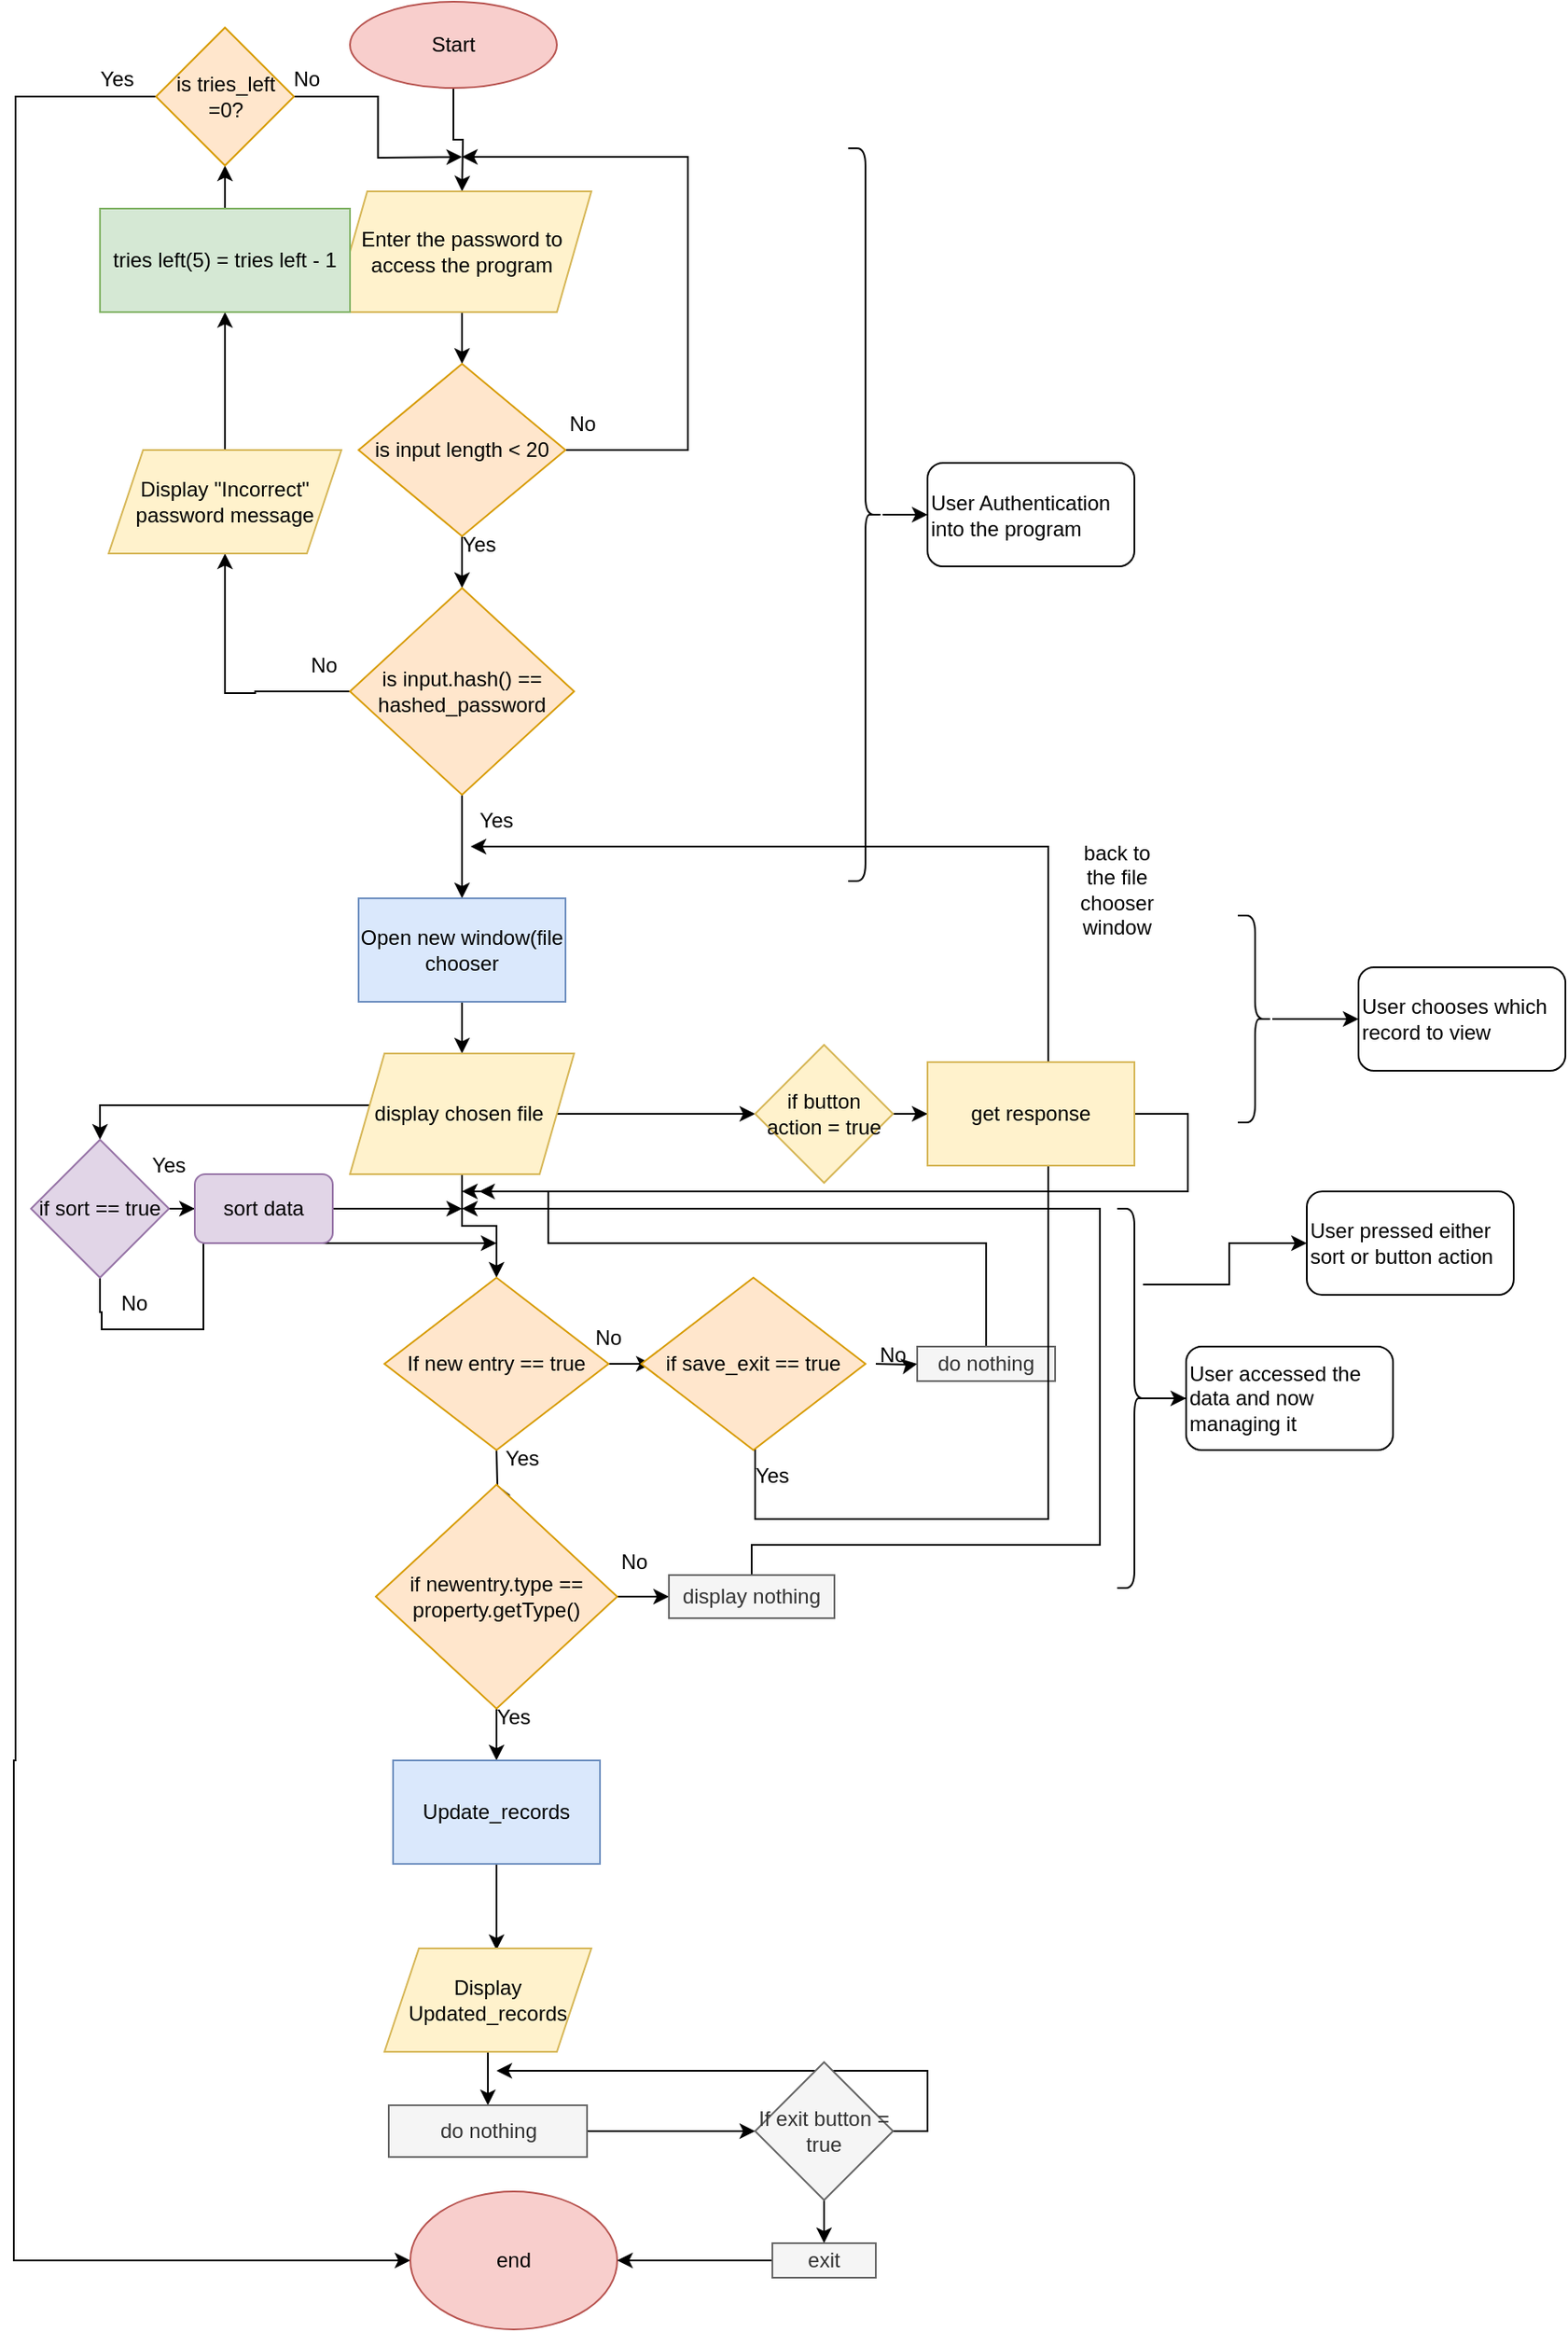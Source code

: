 <mxfile version="21.2.2" type="github">
  <diagram id="C5RBs43oDa-KdzZeNtuy" name="Page-1">
    <mxGraphModel dx="1540" dy="796" grid="1" gridSize="10" guides="1" tooltips="1" connect="1" arrows="1" fold="1" page="1" pageScale="1" pageWidth="827" pageHeight="1169" math="0" shadow="0">
      <root>
        <mxCell id="WIyWlLk6GJQsqaUBKTNV-0" />
        <mxCell id="WIyWlLk6GJQsqaUBKTNV-1" parent="WIyWlLk6GJQsqaUBKTNV-0" />
        <mxCell id="9QFBSpV16vY1unZkneRl-2" value="" style="edgeStyle=orthogonalEdgeStyle;rounded=0;orthogonalLoop=1;jettySize=auto;html=1;" edge="1" parent="WIyWlLk6GJQsqaUBKTNV-1" source="9QFBSpV16vY1unZkneRl-0">
          <mxGeometry relative="1" as="geometry">
            <mxPoint x="180" y="120" as="targetPoint" />
          </mxGeometry>
        </mxCell>
        <mxCell id="9QFBSpV16vY1unZkneRl-0" value="Start" style="ellipse;whiteSpace=wrap;html=1;fillColor=#f8cecc;strokeColor=#b85450;" vertex="1" parent="WIyWlLk6GJQsqaUBKTNV-1">
          <mxGeometry x="115" y="10" width="120" height="50" as="geometry" />
        </mxCell>
        <mxCell id="9QFBSpV16vY1unZkneRl-5" value="" style="edgeStyle=orthogonalEdgeStyle;rounded=0;orthogonalLoop=1;jettySize=auto;html=1;" edge="1" parent="WIyWlLk6GJQsqaUBKTNV-1" source="9QFBSpV16vY1unZkneRl-3" target="9QFBSpV16vY1unZkneRl-4">
          <mxGeometry relative="1" as="geometry" />
        </mxCell>
        <mxCell id="9QFBSpV16vY1unZkneRl-3" value="Enter the password to access the program" style="shape=parallelogram;perimeter=parallelogramPerimeter;whiteSpace=wrap;html=1;fixedSize=1;fillColor=#fff2cc;strokeColor=#d6b656;" vertex="1" parent="WIyWlLk6GJQsqaUBKTNV-1">
          <mxGeometry x="105" y="120" width="150" height="70" as="geometry" />
        </mxCell>
        <mxCell id="9QFBSpV16vY1unZkneRl-6" style="edgeStyle=orthogonalEdgeStyle;rounded=0;orthogonalLoop=1;jettySize=auto;html=1;" edge="1" parent="WIyWlLk6GJQsqaUBKTNV-1" source="9QFBSpV16vY1unZkneRl-4">
          <mxGeometry relative="1" as="geometry">
            <mxPoint x="180" y="100" as="targetPoint" />
            <Array as="points">
              <mxPoint x="311" y="270" />
            </Array>
          </mxGeometry>
        </mxCell>
        <mxCell id="9QFBSpV16vY1unZkneRl-7" style="edgeStyle=orthogonalEdgeStyle;rounded=0;orthogonalLoop=1;jettySize=auto;html=1;" edge="1" parent="WIyWlLk6GJQsqaUBKTNV-1" source="9QFBSpV16vY1unZkneRl-4">
          <mxGeometry relative="1" as="geometry">
            <mxPoint x="180" y="350" as="targetPoint" />
          </mxGeometry>
        </mxCell>
        <mxCell id="9QFBSpV16vY1unZkneRl-4" value="is input length &amp;lt; 20" style="rhombus;whiteSpace=wrap;html=1;fillColor=#ffe6cc;strokeColor=#d79b00;" vertex="1" parent="WIyWlLk6GJQsqaUBKTNV-1">
          <mxGeometry x="120" y="220" width="120" height="100" as="geometry" />
        </mxCell>
        <mxCell id="9QFBSpV16vY1unZkneRl-14" style="edgeStyle=orthogonalEdgeStyle;rounded=0;orthogonalLoop=1;jettySize=auto;html=1;entryX=0.5;entryY=1;entryDx=0;entryDy=0;" edge="1" parent="WIyWlLk6GJQsqaUBKTNV-1" source="9QFBSpV16vY1unZkneRl-8" target="9QFBSpV16vY1unZkneRl-10">
          <mxGeometry relative="1" as="geometry">
            <mxPoint x="10" y="410" as="targetPoint" />
            <Array as="points">
              <mxPoint x="60" y="410" />
              <mxPoint x="60" y="411" />
              <mxPoint x="43" y="411" />
            </Array>
          </mxGeometry>
        </mxCell>
        <mxCell id="9QFBSpV16vY1unZkneRl-30" style="edgeStyle=orthogonalEdgeStyle;rounded=0;orthogonalLoop=1;jettySize=auto;html=1;" edge="1" parent="WIyWlLk6GJQsqaUBKTNV-1" source="9QFBSpV16vY1unZkneRl-8">
          <mxGeometry relative="1" as="geometry">
            <mxPoint x="180" y="530" as="targetPoint" />
          </mxGeometry>
        </mxCell>
        <mxCell id="9QFBSpV16vY1unZkneRl-8" value="is input.hash() == hashed_password" style="rhombus;whiteSpace=wrap;html=1;fillColor=#ffe6cc;strokeColor=#d79b00;" vertex="1" parent="WIyWlLk6GJQsqaUBKTNV-1">
          <mxGeometry x="115" y="350" width="130" height="120" as="geometry" />
        </mxCell>
        <mxCell id="9QFBSpV16vY1unZkneRl-12" value="" style="edgeStyle=orthogonalEdgeStyle;rounded=0;orthogonalLoop=1;jettySize=auto;html=1;" edge="1" parent="WIyWlLk6GJQsqaUBKTNV-1" source="9QFBSpV16vY1unZkneRl-10" target="9QFBSpV16vY1unZkneRl-11">
          <mxGeometry relative="1" as="geometry" />
        </mxCell>
        <mxCell id="9QFBSpV16vY1unZkneRl-10" value="Display &quot;Incorrect&quot; password message" style="shape=parallelogram;perimeter=parallelogramPerimeter;whiteSpace=wrap;html=1;fixedSize=1;fillColor=#fff2cc;strokeColor=#d6b656;" vertex="1" parent="WIyWlLk6GJQsqaUBKTNV-1">
          <mxGeometry x="-25" y="270" width="135" height="60" as="geometry" />
        </mxCell>
        <mxCell id="9QFBSpV16vY1unZkneRl-16" value="" style="edgeStyle=orthogonalEdgeStyle;rounded=0;orthogonalLoop=1;jettySize=auto;html=1;" edge="1" parent="WIyWlLk6GJQsqaUBKTNV-1" source="9QFBSpV16vY1unZkneRl-11" target="9QFBSpV16vY1unZkneRl-15">
          <mxGeometry relative="1" as="geometry" />
        </mxCell>
        <mxCell id="9QFBSpV16vY1unZkneRl-11" value="tries left(5) = tries left - 1" style="whiteSpace=wrap;html=1;fillColor=#d5e8d4;strokeColor=#82b366;" vertex="1" parent="WIyWlLk6GJQsqaUBKTNV-1">
          <mxGeometry x="-30" y="130" width="145" height="60" as="geometry" />
        </mxCell>
        <mxCell id="9QFBSpV16vY1unZkneRl-17" style="edgeStyle=orthogonalEdgeStyle;rounded=0;orthogonalLoop=1;jettySize=auto;html=1;" edge="1" parent="WIyWlLk6GJQsqaUBKTNV-1" source="9QFBSpV16vY1unZkneRl-15">
          <mxGeometry relative="1" as="geometry">
            <mxPoint x="180" y="100" as="targetPoint" />
          </mxGeometry>
        </mxCell>
        <mxCell id="9QFBSpV16vY1unZkneRl-18" style="edgeStyle=orthogonalEdgeStyle;rounded=0;orthogonalLoop=1;jettySize=auto;html=1;entryX=0;entryY=0.5;entryDx=0;entryDy=0;" edge="1" parent="WIyWlLk6GJQsqaUBKTNV-1" source="9QFBSpV16vY1unZkneRl-15" target="9QFBSpV16vY1unZkneRl-19">
          <mxGeometry relative="1" as="geometry">
            <mxPoint x="-80" y="800" as="targetPoint" />
            <Array as="points">
              <mxPoint x="-79" y="65" />
              <mxPoint x="-79" y="1030" />
              <mxPoint x="-80" y="1030" />
              <mxPoint x="-80" y="1320" />
            </Array>
          </mxGeometry>
        </mxCell>
        <mxCell id="9QFBSpV16vY1unZkneRl-15" value="is tries_left =0?" style="rhombus;whiteSpace=wrap;html=1;fillColor=#ffe6cc;strokeColor=#d79b00;" vertex="1" parent="WIyWlLk6GJQsqaUBKTNV-1">
          <mxGeometry x="2.5" y="25" width="80" height="80" as="geometry" />
        </mxCell>
        <mxCell id="9QFBSpV16vY1unZkneRl-19" value="end" style="ellipse;whiteSpace=wrap;html=1;fillColor=#f8cecc;strokeColor=#b85450;" vertex="1" parent="WIyWlLk6GJQsqaUBKTNV-1">
          <mxGeometry x="150" y="1280" width="120" height="80" as="geometry" />
        </mxCell>
        <mxCell id="9QFBSpV16vY1unZkneRl-21" value="Yes" style="text;html=1;strokeColor=none;fillColor=none;align=center;verticalAlign=middle;whiteSpace=wrap;rounded=0;" vertex="1" parent="WIyWlLk6GJQsqaUBKTNV-1">
          <mxGeometry x="180" y="990" width="60" height="30" as="geometry" />
        </mxCell>
        <mxCell id="9QFBSpV16vY1unZkneRl-22" value="Yes" style="text;html=1;strokeColor=none;fillColor=none;align=center;verticalAlign=middle;whiteSpace=wrap;rounded=0;" vertex="1" parent="WIyWlLk6GJQsqaUBKTNV-1">
          <mxGeometry x="185" y="840" width="60" height="30" as="geometry" />
        </mxCell>
        <mxCell id="9QFBSpV16vY1unZkneRl-24" value="Yes" style="text;html=1;strokeColor=none;fillColor=none;align=center;verticalAlign=middle;whiteSpace=wrap;rounded=0;" vertex="1" parent="WIyWlLk6GJQsqaUBKTNV-1">
          <mxGeometry x="170" y="470" width="60" height="30" as="geometry" />
        </mxCell>
        <mxCell id="9QFBSpV16vY1unZkneRl-25" value="Yes" style="text;html=1;strokeColor=none;fillColor=none;align=center;verticalAlign=middle;whiteSpace=wrap;rounded=0;" vertex="1" parent="WIyWlLk6GJQsqaUBKTNV-1">
          <mxGeometry x="160" y="310" width="60" height="30" as="geometry" />
        </mxCell>
        <mxCell id="9QFBSpV16vY1unZkneRl-26" value="Yes" style="text;html=1;strokeColor=none;fillColor=none;align=center;verticalAlign=middle;whiteSpace=wrap;rounded=0;" vertex="1" parent="WIyWlLk6GJQsqaUBKTNV-1">
          <mxGeometry x="-50" y="40" width="60" height="30" as="geometry" />
        </mxCell>
        <mxCell id="9QFBSpV16vY1unZkneRl-31" value="No" style="text;html=1;strokeColor=none;fillColor=none;align=center;verticalAlign=middle;whiteSpace=wrap;rounded=0;" vertex="1" parent="WIyWlLk6GJQsqaUBKTNV-1">
          <mxGeometry x="235" y="770" width="60" height="30" as="geometry" />
        </mxCell>
        <mxCell id="9QFBSpV16vY1unZkneRl-32" value="No" style="text;html=1;strokeColor=none;fillColor=none;align=center;verticalAlign=middle;whiteSpace=wrap;rounded=0;" vertex="1" parent="WIyWlLk6GJQsqaUBKTNV-1">
          <mxGeometry x="60" y="40" width="60" height="30" as="geometry" />
        </mxCell>
        <mxCell id="9QFBSpV16vY1unZkneRl-33" value="No" style="text;html=1;strokeColor=none;fillColor=none;align=center;verticalAlign=middle;whiteSpace=wrap;rounded=0;" vertex="1" parent="WIyWlLk6GJQsqaUBKTNV-1">
          <mxGeometry x="220" y="240" width="60" height="30" as="geometry" />
        </mxCell>
        <mxCell id="9QFBSpV16vY1unZkneRl-34" value="No" style="text;html=1;strokeColor=none;fillColor=none;align=center;verticalAlign=middle;whiteSpace=wrap;rounded=0;" vertex="1" parent="WIyWlLk6GJQsqaUBKTNV-1">
          <mxGeometry x="70" y="380" width="60" height="30" as="geometry" />
        </mxCell>
        <mxCell id="9QFBSpV16vY1unZkneRl-37" value="" style="edgeStyle=orthogonalEdgeStyle;rounded=0;orthogonalLoop=1;jettySize=auto;html=1;" edge="1" parent="WIyWlLk6GJQsqaUBKTNV-1" source="9QFBSpV16vY1unZkneRl-35" target="9QFBSpV16vY1unZkneRl-36">
          <mxGeometry relative="1" as="geometry" />
        </mxCell>
        <mxCell id="9QFBSpV16vY1unZkneRl-35" value="" style="shape=curlyBracket;whiteSpace=wrap;html=1;rounded=1;flipH=1;labelPosition=right;verticalLabelPosition=middle;align=left;verticalAlign=middle;" vertex="1" parent="WIyWlLk6GJQsqaUBKTNV-1">
          <mxGeometry x="404" y="95" width="20" height="425" as="geometry" />
        </mxCell>
        <mxCell id="9QFBSpV16vY1unZkneRl-36" value="User Authentication into the program" style="whiteSpace=wrap;html=1;align=left;rounded=1;" vertex="1" parent="WIyWlLk6GJQsqaUBKTNV-1">
          <mxGeometry x="450" y="277.5" width="120" height="60" as="geometry" />
        </mxCell>
        <mxCell id="9QFBSpV16vY1unZkneRl-40" value="" style="edgeStyle=orthogonalEdgeStyle;rounded=0;orthogonalLoop=1;jettySize=auto;html=1;" edge="1" parent="WIyWlLk6GJQsqaUBKTNV-1" source="9QFBSpV16vY1unZkneRl-38" target="9QFBSpV16vY1unZkneRl-39">
          <mxGeometry relative="1" as="geometry" />
        </mxCell>
        <mxCell id="9QFBSpV16vY1unZkneRl-38" value="Open new window(file chooser" style="rounded=0;whiteSpace=wrap;html=1;fillColor=#dae8fc;strokeColor=#6c8ebf;" vertex="1" parent="WIyWlLk6GJQsqaUBKTNV-1">
          <mxGeometry x="120" y="530" width="120" height="60" as="geometry" />
        </mxCell>
        <mxCell id="9QFBSpV16vY1unZkneRl-48" value="" style="edgeStyle=orthogonalEdgeStyle;rounded=0;orthogonalLoop=1;jettySize=auto;html=1;" edge="1" parent="WIyWlLk6GJQsqaUBKTNV-1" source="9QFBSpV16vY1unZkneRl-39" target="9QFBSpV16vY1unZkneRl-47">
          <mxGeometry relative="1" as="geometry" />
        </mxCell>
        <mxCell id="9QFBSpV16vY1unZkneRl-101" style="edgeStyle=orthogonalEdgeStyle;rounded=0;orthogonalLoop=1;jettySize=auto;html=1;" edge="1" parent="WIyWlLk6GJQsqaUBKTNV-1" source="9QFBSpV16vY1unZkneRl-39" target="9QFBSpV16vY1unZkneRl-102">
          <mxGeometry relative="1" as="geometry">
            <mxPoint x="10" y="680" as="targetPoint" />
            <Array as="points">
              <mxPoint x="-30" y="650" />
            </Array>
          </mxGeometry>
        </mxCell>
        <mxCell id="9QFBSpV16vY1unZkneRl-114" value="" style="edgeStyle=orthogonalEdgeStyle;rounded=0;orthogonalLoop=1;jettySize=auto;html=1;" edge="1" parent="WIyWlLk6GJQsqaUBKTNV-1" source="9QFBSpV16vY1unZkneRl-39" target="9QFBSpV16vY1unZkneRl-113">
          <mxGeometry relative="1" as="geometry" />
        </mxCell>
        <mxCell id="9QFBSpV16vY1unZkneRl-39" value="display chosen file&amp;nbsp;&lt;br&gt;" style="shape=parallelogram;perimeter=parallelogramPerimeter;whiteSpace=wrap;html=1;fixedSize=1;fillColor=#fff2cc;strokeColor=#d6b656;" vertex="1" parent="WIyWlLk6GJQsqaUBKTNV-1">
          <mxGeometry x="115" y="620" width="130" height="70" as="geometry" />
        </mxCell>
        <mxCell id="9QFBSpV16vY1unZkneRl-43" value="" style="edgeStyle=orthogonalEdgeStyle;rounded=0;orthogonalLoop=1;jettySize=auto;html=1;" edge="1" parent="WIyWlLk6GJQsqaUBKTNV-1" source="9QFBSpV16vY1unZkneRl-41" target="9QFBSpV16vY1unZkneRl-42">
          <mxGeometry relative="1" as="geometry" />
        </mxCell>
        <mxCell id="9QFBSpV16vY1unZkneRl-41" value="" style="shape=curlyBracket;whiteSpace=wrap;html=1;rounded=1;flipH=1;labelPosition=right;verticalLabelPosition=middle;align=left;verticalAlign=middle;" vertex="1" parent="WIyWlLk6GJQsqaUBKTNV-1">
          <mxGeometry x="630" y="540" width="20" height="120" as="geometry" />
        </mxCell>
        <mxCell id="9QFBSpV16vY1unZkneRl-42" value="User chooses which record to view" style="whiteSpace=wrap;html=1;align=left;rounded=1;" vertex="1" parent="WIyWlLk6GJQsqaUBKTNV-1">
          <mxGeometry x="700" y="570" width="120" height="60" as="geometry" />
        </mxCell>
        <mxCell id="9QFBSpV16vY1unZkneRl-57" value="" style="edgeStyle=orthogonalEdgeStyle;rounded=0;orthogonalLoop=1;jettySize=auto;html=1;" edge="1" parent="WIyWlLk6GJQsqaUBKTNV-1">
          <mxGeometry relative="1" as="geometry">
            <mxPoint x="265" y="800" as="sourcePoint" />
            <mxPoint x="290" y="800" as="targetPoint" />
          </mxGeometry>
        </mxCell>
        <mxCell id="9QFBSpV16vY1unZkneRl-62" value="" style="edgeStyle=orthogonalEdgeStyle;rounded=0;orthogonalLoop=1;jettySize=auto;html=1;" edge="1" parent="WIyWlLk6GJQsqaUBKTNV-1" target="9QFBSpV16vY1unZkneRl-61">
          <mxGeometry relative="1" as="geometry">
            <mxPoint x="200" y="850" as="sourcePoint" />
          </mxGeometry>
        </mxCell>
        <mxCell id="9QFBSpV16vY1unZkneRl-47" value="If new entry == true" style="rhombus;whiteSpace=wrap;html=1;fillColor=#ffe6cc;strokeColor=#d79b00;" vertex="1" parent="WIyWlLk6GJQsqaUBKTNV-1">
          <mxGeometry x="135" y="750" width="130" height="100" as="geometry" />
        </mxCell>
        <mxCell id="9QFBSpV16vY1unZkneRl-50" value="User accessed the data and now managing it" style="whiteSpace=wrap;html=1;align=left;rounded=1;" vertex="1" parent="WIyWlLk6GJQsqaUBKTNV-1">
          <mxGeometry x="600" y="790" width="120" height="60" as="geometry" />
        </mxCell>
        <mxCell id="9QFBSpV16vY1unZkneRl-58" style="edgeStyle=orthogonalEdgeStyle;rounded=0;orthogonalLoop=1;jettySize=auto;html=1;exitX=0.5;exitY=0;exitDx=0;exitDy=0;" edge="1" parent="WIyWlLk6GJQsqaUBKTNV-1" source="9QFBSpV16vY1unZkneRl-89">
          <mxGeometry relative="1" as="geometry">
            <mxPoint x="180" y="700" as="targetPoint" />
            <mxPoint x="443" y="760" as="sourcePoint" />
            <Array as="points">
              <mxPoint x="484" y="730" />
              <mxPoint x="230" y="730" />
              <mxPoint x="230" y="700" />
            </Array>
          </mxGeometry>
        </mxCell>
        <mxCell id="9QFBSpV16vY1unZkneRl-64" value="" style="edgeStyle=orthogonalEdgeStyle;rounded=0;orthogonalLoop=1;jettySize=auto;html=1;" edge="1" parent="WIyWlLk6GJQsqaUBKTNV-1" source="9QFBSpV16vY1unZkneRl-61" target="9QFBSpV16vY1unZkneRl-63">
          <mxGeometry relative="1" as="geometry" />
        </mxCell>
        <mxCell id="9QFBSpV16vY1unZkneRl-80" value="" style="edgeStyle=orthogonalEdgeStyle;rounded=0;orthogonalLoop=1;jettySize=auto;html=1;" edge="1" parent="WIyWlLk6GJQsqaUBKTNV-1" source="9QFBSpV16vY1unZkneRl-61" target="9QFBSpV16vY1unZkneRl-79">
          <mxGeometry relative="1" as="geometry" />
        </mxCell>
        <mxCell id="9QFBSpV16vY1unZkneRl-61" value="if newentry.type == property.getType()" style="rhombus;whiteSpace=wrap;html=1;fillColor=#ffe6cc;strokeColor=#d79b00;" vertex="1" parent="WIyWlLk6GJQsqaUBKTNV-1">
          <mxGeometry x="130" y="870" width="140" height="130" as="geometry" />
        </mxCell>
        <mxCell id="9QFBSpV16vY1unZkneRl-65" style="edgeStyle=orthogonalEdgeStyle;rounded=0;orthogonalLoop=1;jettySize=auto;html=1;" edge="1" parent="WIyWlLk6GJQsqaUBKTNV-1" source="9QFBSpV16vY1unZkneRl-63">
          <mxGeometry relative="1" as="geometry">
            <mxPoint x="180" y="710" as="targetPoint" />
            <Array as="points">
              <mxPoint x="550" y="905" />
              <mxPoint x="550" y="710" />
            </Array>
          </mxGeometry>
        </mxCell>
        <mxCell id="9QFBSpV16vY1unZkneRl-63" value="display nothing" style="whiteSpace=wrap;html=1;fillColor=#f5f5f5;fontColor=#333333;strokeColor=#666666;" vertex="1" parent="WIyWlLk6GJQsqaUBKTNV-1">
          <mxGeometry x="300" y="922.5" width="96" height="25" as="geometry" />
        </mxCell>
        <mxCell id="9QFBSpV16vY1unZkneRl-68" value="Yes" style="text;html=1;strokeColor=none;fillColor=none;align=center;verticalAlign=middle;whiteSpace=wrap;rounded=0;" vertex="1" parent="WIyWlLk6GJQsqaUBKTNV-1">
          <mxGeometry x="330" y="850" width="60" height="30" as="geometry" />
        </mxCell>
        <mxCell id="9QFBSpV16vY1unZkneRl-71" value="Yes" style="text;html=1;strokeColor=none;fillColor=none;align=center;verticalAlign=middle;whiteSpace=wrap;rounded=0;" vertex="1" parent="WIyWlLk6GJQsqaUBKTNV-1">
          <mxGeometry x="-20" y="670" width="60" height="30" as="geometry" />
        </mxCell>
        <mxCell id="9QFBSpV16vY1unZkneRl-76" value="No" style="text;html=1;strokeColor=none;fillColor=none;align=center;verticalAlign=middle;whiteSpace=wrap;rounded=0;" vertex="1" parent="WIyWlLk6GJQsqaUBKTNV-1">
          <mxGeometry x="-40" y="750" width="60" height="30" as="geometry" />
        </mxCell>
        <mxCell id="9QFBSpV16vY1unZkneRl-77" value="No" style="text;html=1;strokeColor=none;fillColor=none;align=center;verticalAlign=middle;whiteSpace=wrap;rounded=0;" vertex="1" parent="WIyWlLk6GJQsqaUBKTNV-1">
          <mxGeometry x="400" y="780" width="60" height="30" as="geometry" />
        </mxCell>
        <mxCell id="9QFBSpV16vY1unZkneRl-78" value="No" style="text;html=1;strokeColor=none;fillColor=none;align=center;verticalAlign=middle;whiteSpace=wrap;rounded=0;" vertex="1" parent="WIyWlLk6GJQsqaUBKTNV-1">
          <mxGeometry x="250" y="900" width="60" height="30" as="geometry" />
        </mxCell>
        <mxCell id="9QFBSpV16vY1unZkneRl-82" value="" style="edgeStyle=orthogonalEdgeStyle;rounded=0;orthogonalLoop=1;jettySize=auto;html=1;" edge="1" parent="WIyWlLk6GJQsqaUBKTNV-1" source="9QFBSpV16vY1unZkneRl-79">
          <mxGeometry relative="1" as="geometry">
            <mxPoint x="200" y="1140" as="targetPoint" />
          </mxGeometry>
        </mxCell>
        <mxCell id="9QFBSpV16vY1unZkneRl-79" value="Update_records" style="whiteSpace=wrap;html=1;fillColor=#dae8fc;strokeColor=#6c8ebf;" vertex="1" parent="WIyWlLk6GJQsqaUBKTNV-1">
          <mxGeometry x="140" y="1030" width="120" height="60" as="geometry" />
        </mxCell>
        <mxCell id="9QFBSpV16vY1unZkneRl-85" value="" style="edgeStyle=orthogonalEdgeStyle;rounded=0;orthogonalLoop=1;jettySize=auto;html=1;" edge="1" parent="WIyWlLk6GJQsqaUBKTNV-1" source="9QFBSpV16vY1unZkneRl-83" target="9QFBSpV16vY1unZkneRl-84">
          <mxGeometry relative="1" as="geometry" />
        </mxCell>
        <mxCell id="9QFBSpV16vY1unZkneRl-83" value="Display Updated_records" style="shape=parallelogram;perimeter=parallelogramPerimeter;whiteSpace=wrap;html=1;fixedSize=1;fillColor=#fff2cc;strokeColor=#d6b656;" vertex="1" parent="WIyWlLk6GJQsqaUBKTNV-1">
          <mxGeometry x="135" y="1139" width="120" height="60" as="geometry" />
        </mxCell>
        <mxCell id="9QFBSpV16vY1unZkneRl-126" value="" style="edgeStyle=orthogonalEdgeStyle;rounded=0;orthogonalLoop=1;jettySize=auto;html=1;" edge="1" parent="WIyWlLk6GJQsqaUBKTNV-1" source="9QFBSpV16vY1unZkneRl-84" target="9QFBSpV16vY1unZkneRl-125">
          <mxGeometry relative="1" as="geometry" />
        </mxCell>
        <mxCell id="9QFBSpV16vY1unZkneRl-84" value="do nothing" style="whiteSpace=wrap;html=1;fillColor=#f5f5f5;strokeColor=#666666;fontColor=#333333;" vertex="1" parent="WIyWlLk6GJQsqaUBKTNV-1">
          <mxGeometry x="137.5" y="1230" width="115" height="30" as="geometry" />
        </mxCell>
        <mxCell id="9QFBSpV16vY1unZkneRl-87" style="edgeStyle=orthogonalEdgeStyle;rounded=0;orthogonalLoop=1;jettySize=auto;html=1;exitX=0.1;exitY=0.5;exitDx=0;exitDy=0;exitPerimeter=0;" edge="1" parent="WIyWlLk6GJQsqaUBKTNV-1" source="9QFBSpV16vY1unZkneRl-86" target="9QFBSpV16vY1unZkneRl-50">
          <mxGeometry relative="1" as="geometry" />
        </mxCell>
        <mxCell id="9QFBSpV16vY1unZkneRl-124" style="edgeStyle=orthogonalEdgeStyle;rounded=0;orthogonalLoop=1;jettySize=auto;html=1;exitX=0.25;exitY=0.2;exitDx=0;exitDy=0;exitPerimeter=0;entryX=0;entryY=0.5;entryDx=0;entryDy=0;" edge="1" parent="WIyWlLk6GJQsqaUBKTNV-1" source="9QFBSpV16vY1unZkneRl-86" target="9QFBSpV16vY1unZkneRl-121">
          <mxGeometry relative="1" as="geometry" />
        </mxCell>
        <mxCell id="9QFBSpV16vY1unZkneRl-86" value="" style="shape=curlyBracket;whiteSpace=wrap;html=1;rounded=1;flipH=1;labelPosition=right;verticalLabelPosition=middle;align=left;verticalAlign=middle;" vertex="1" parent="WIyWlLk6GJQsqaUBKTNV-1">
          <mxGeometry x="560" y="710" width="20" height="220" as="geometry" />
        </mxCell>
        <mxCell id="9QFBSpV16vY1unZkneRl-89" value="do nothing" style="whiteSpace=wrap;html=1;fillColor=#f5f5f5;strokeColor=#666666;fontColor=#333333;" vertex="1" parent="WIyWlLk6GJQsqaUBKTNV-1">
          <mxGeometry x="444" y="790" width="80" height="20" as="geometry" />
        </mxCell>
        <mxCell id="9QFBSpV16vY1unZkneRl-93" value="" style="edgeStyle=orthogonalEdgeStyle;rounded=0;orthogonalLoop=1;jettySize=auto;html=1;" edge="1" parent="WIyWlLk6GJQsqaUBKTNV-1" target="9QFBSpV16vY1unZkneRl-89">
          <mxGeometry relative="1" as="geometry">
            <mxPoint x="420" y="800" as="sourcePoint" />
          </mxGeometry>
        </mxCell>
        <mxCell id="9QFBSpV16vY1unZkneRl-95" style="edgeStyle=orthogonalEdgeStyle;rounded=0;orthogonalLoop=1;jettySize=auto;html=1;entryX=0.25;entryY=1;entryDx=0;entryDy=0;" edge="1" parent="WIyWlLk6GJQsqaUBKTNV-1" source="9QFBSpV16vY1unZkneRl-90" target="9QFBSpV16vY1unZkneRl-24">
          <mxGeometry relative="1" as="geometry">
            <mxPoint x="520" y="440" as="targetPoint" />
            <Array as="points">
              <mxPoint x="350" y="890" />
              <mxPoint x="520" y="890" />
              <mxPoint x="520" y="500" />
            </Array>
          </mxGeometry>
        </mxCell>
        <mxCell id="9QFBSpV16vY1unZkneRl-90" value="if save_exit == true" style="rhombus;whiteSpace=wrap;html=1;fillColor=#ffe6cc;strokeColor=#d79b00;" vertex="1" parent="WIyWlLk6GJQsqaUBKTNV-1">
          <mxGeometry x="284" y="750" width="130" height="100" as="geometry" />
        </mxCell>
        <mxCell id="9QFBSpV16vY1unZkneRl-100" value="back to the file chooser window" style="text;html=1;strokeColor=none;fillColor=none;align=center;verticalAlign=middle;whiteSpace=wrap;rounded=0;" vertex="1" parent="WIyWlLk6GJQsqaUBKTNV-1">
          <mxGeometry x="530" y="510" width="60" height="30" as="geometry" />
        </mxCell>
        <mxCell id="9QFBSpV16vY1unZkneRl-108" style="edgeStyle=orthogonalEdgeStyle;rounded=0;orthogonalLoop=1;jettySize=auto;html=1;exitX=1;exitY=0.5;exitDx=0;exitDy=0;" edge="1" parent="WIyWlLk6GJQsqaUBKTNV-1" source="9QFBSpV16vY1unZkneRl-102" target="9QFBSpV16vY1unZkneRl-107">
          <mxGeometry relative="1" as="geometry" />
        </mxCell>
        <mxCell id="9QFBSpV16vY1unZkneRl-110" style="edgeStyle=orthogonalEdgeStyle;rounded=0;orthogonalLoop=1;jettySize=auto;html=1;exitX=0.5;exitY=1;exitDx=0;exitDy=0;" edge="1" parent="WIyWlLk6GJQsqaUBKTNV-1" source="9QFBSpV16vY1unZkneRl-102">
          <mxGeometry relative="1" as="geometry">
            <mxPoint x="200" y="730" as="targetPoint" />
            <Array as="points">
              <mxPoint x="-30" y="770" />
              <mxPoint x="-29" y="770" />
              <mxPoint x="-29" y="780" />
              <mxPoint x="30" y="780" />
            </Array>
          </mxGeometry>
        </mxCell>
        <mxCell id="9QFBSpV16vY1unZkneRl-102" value="if sort == true" style="rhombus;whiteSpace=wrap;html=1;fillColor=#e1d5e7;strokeColor=#9673a6;" vertex="1" parent="WIyWlLk6GJQsqaUBKTNV-1">
          <mxGeometry x="-70" y="670" width="80" height="80" as="geometry" />
        </mxCell>
        <mxCell id="9QFBSpV16vY1unZkneRl-109" style="edgeStyle=orthogonalEdgeStyle;rounded=0;orthogonalLoop=1;jettySize=auto;html=1;" edge="1" parent="WIyWlLk6GJQsqaUBKTNV-1" source="9QFBSpV16vY1unZkneRl-107">
          <mxGeometry relative="1" as="geometry">
            <mxPoint x="180" y="710" as="targetPoint" />
          </mxGeometry>
        </mxCell>
        <mxCell id="9QFBSpV16vY1unZkneRl-107" value="sort data" style="rounded=1;whiteSpace=wrap;html=1;fillColor=#e1d5e7;strokeColor=#9673a6;" vertex="1" parent="WIyWlLk6GJQsqaUBKTNV-1">
          <mxGeometry x="25" y="690" width="80" height="40" as="geometry" />
        </mxCell>
        <mxCell id="9QFBSpV16vY1unZkneRl-119" value="" style="edgeStyle=orthogonalEdgeStyle;rounded=0;orthogonalLoop=1;jettySize=auto;html=1;" edge="1" parent="WIyWlLk6GJQsqaUBKTNV-1" source="9QFBSpV16vY1unZkneRl-113" target="9QFBSpV16vY1unZkneRl-118">
          <mxGeometry relative="1" as="geometry" />
        </mxCell>
        <mxCell id="9QFBSpV16vY1unZkneRl-113" value="if button action = true" style="rhombus;whiteSpace=wrap;html=1;fillColor=#fff2cc;strokeColor=#d6b656;" vertex="1" parent="WIyWlLk6GJQsqaUBKTNV-1">
          <mxGeometry x="350" y="615" width="80" height="80" as="geometry" />
        </mxCell>
        <mxCell id="9QFBSpV16vY1unZkneRl-120" style="edgeStyle=orthogonalEdgeStyle;rounded=0;orthogonalLoop=1;jettySize=auto;html=1;" edge="1" parent="WIyWlLk6GJQsqaUBKTNV-1" source="9QFBSpV16vY1unZkneRl-118">
          <mxGeometry relative="1" as="geometry">
            <mxPoint x="190" y="700" as="targetPoint" />
            <Array as="points">
              <mxPoint x="601" y="655" />
            </Array>
          </mxGeometry>
        </mxCell>
        <mxCell id="9QFBSpV16vY1unZkneRl-118" value="get response" style="whiteSpace=wrap;html=1;fillColor=#fff2cc;strokeColor=#d6b656;" vertex="1" parent="WIyWlLk6GJQsqaUBKTNV-1">
          <mxGeometry x="450" y="625" width="120" height="60" as="geometry" />
        </mxCell>
        <mxCell id="9QFBSpV16vY1unZkneRl-121" value="User pressed either sort or button action" style="whiteSpace=wrap;html=1;align=left;rounded=1;" vertex="1" parent="WIyWlLk6GJQsqaUBKTNV-1">
          <mxGeometry x="670" y="700" width="120" height="60" as="geometry" />
        </mxCell>
        <mxCell id="9QFBSpV16vY1unZkneRl-128" value="" style="edgeStyle=orthogonalEdgeStyle;rounded=0;orthogonalLoop=1;jettySize=auto;html=1;" edge="1" parent="WIyWlLk6GJQsqaUBKTNV-1" source="9QFBSpV16vY1unZkneRl-125" target="9QFBSpV16vY1unZkneRl-127">
          <mxGeometry relative="1" as="geometry" />
        </mxCell>
        <mxCell id="9QFBSpV16vY1unZkneRl-129" style="edgeStyle=orthogonalEdgeStyle;rounded=0;orthogonalLoop=1;jettySize=auto;html=1;" edge="1" parent="WIyWlLk6GJQsqaUBKTNV-1" source="9QFBSpV16vY1unZkneRl-125">
          <mxGeometry relative="1" as="geometry">
            <mxPoint x="200" y="1210" as="targetPoint" />
            <Array as="points">
              <mxPoint x="450" y="1245" />
            </Array>
          </mxGeometry>
        </mxCell>
        <mxCell id="9QFBSpV16vY1unZkneRl-125" value="If exit button = true" style="rhombus;whiteSpace=wrap;html=1;fillColor=#f5f5f5;strokeColor=#666666;fontColor=#333333;" vertex="1" parent="WIyWlLk6GJQsqaUBKTNV-1">
          <mxGeometry x="350" y="1205" width="80" height="80" as="geometry" />
        </mxCell>
        <mxCell id="9QFBSpV16vY1unZkneRl-130" style="edgeStyle=orthogonalEdgeStyle;rounded=0;orthogonalLoop=1;jettySize=auto;html=1;" edge="1" parent="WIyWlLk6GJQsqaUBKTNV-1" source="9QFBSpV16vY1unZkneRl-127" target="9QFBSpV16vY1unZkneRl-19">
          <mxGeometry relative="1" as="geometry" />
        </mxCell>
        <mxCell id="9QFBSpV16vY1unZkneRl-127" value="exit" style="whiteSpace=wrap;html=1;fillColor=#f5f5f5;strokeColor=#666666;fontColor=#333333;" vertex="1" parent="WIyWlLk6GJQsqaUBKTNV-1">
          <mxGeometry x="360" y="1310" width="60" height="20" as="geometry" />
        </mxCell>
      </root>
    </mxGraphModel>
  </diagram>
</mxfile>
